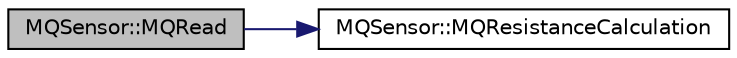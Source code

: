 digraph "MQSensor::MQRead"
{
  edge [fontname="Helvetica",fontsize="10",labelfontname="Helvetica",labelfontsize="10"];
  node [fontname="Helvetica",fontsize="10",shape=record];
  rankdir="LR";
  Node1 [label="MQSensor::MQRead",height=0.2,width=0.4,color="black", fillcolor="grey75", style="filled", fontcolor="black"];
  Node1 -> Node2 [color="midnightblue",fontsize="10",style="solid"];
  Node2 [label="MQSensor::MQResistanceCalculation",height=0.2,width=0.4,color="black", fillcolor="white", style="filled",URL="$class_m_q_sensor.html#a1bb39a92869446ede5ba1c6854034e20"];
}
